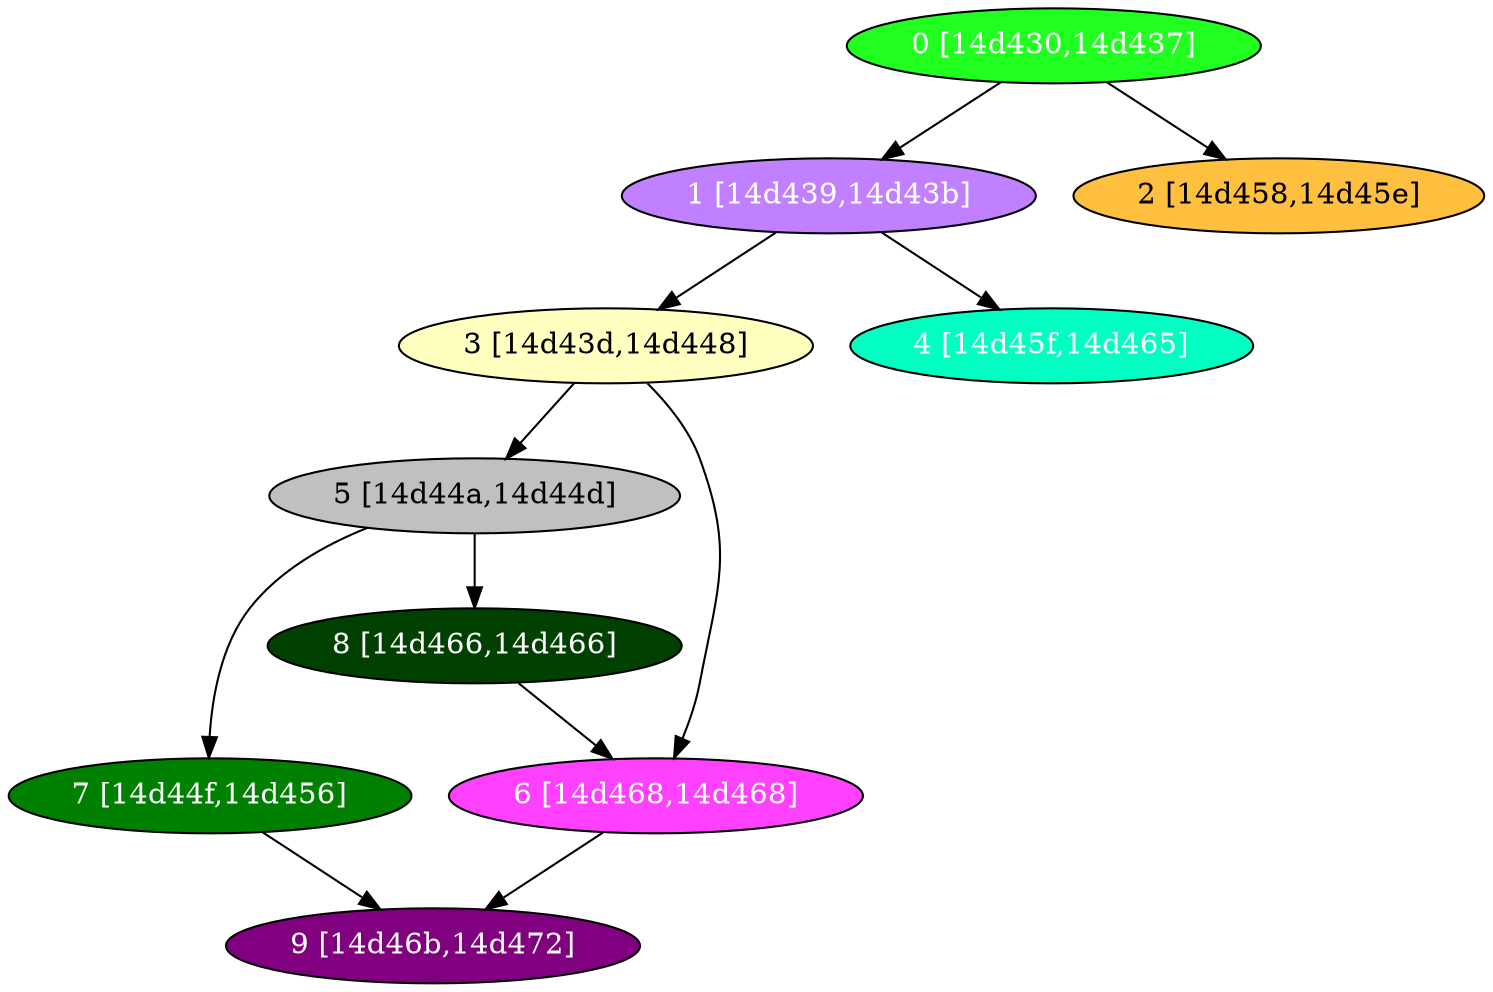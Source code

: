 diGraph libnss3{
	libnss3_0  [style=filled fillcolor="#20FF20" fontcolor="#ffffff" shape=oval label="0 [14d430,14d437]"]
	libnss3_1  [style=filled fillcolor="#C080FF" fontcolor="#ffffff" shape=oval label="1 [14d439,14d43b]"]
	libnss3_2  [style=filled fillcolor="#FFC040" fontcolor="#000000" shape=oval label="2 [14d458,14d45e]"]
	libnss3_3  [style=filled fillcolor="#FFFFC0" fontcolor="#000000" shape=oval label="3 [14d43d,14d448]"]
	libnss3_4  [style=filled fillcolor="#00FFC0" fontcolor="#ffffff" shape=oval label="4 [14d45f,14d465]"]
	libnss3_5  [style=filled fillcolor="#C0C0C0" fontcolor="#000000" shape=oval label="5 [14d44a,14d44d]"]
	libnss3_6  [style=filled fillcolor="#FF40FF" fontcolor="#ffffff" shape=oval label="6 [14d468,14d468]"]
	libnss3_7  [style=filled fillcolor="#008000" fontcolor="#ffffff" shape=oval label="7 [14d44f,14d456]"]
	libnss3_8  [style=filled fillcolor="#004000" fontcolor="#ffffff" shape=oval label="8 [14d466,14d466]"]
	libnss3_9  [style=filled fillcolor="#800080" fontcolor="#ffffff" shape=oval label="9 [14d46b,14d472]"]

	libnss3_0 -> libnss3_1
	libnss3_0 -> libnss3_2
	libnss3_1 -> libnss3_3
	libnss3_1 -> libnss3_4
	libnss3_3 -> libnss3_5
	libnss3_3 -> libnss3_6
	libnss3_5 -> libnss3_7
	libnss3_5 -> libnss3_8
	libnss3_6 -> libnss3_9
	libnss3_7 -> libnss3_9
	libnss3_8 -> libnss3_6
}